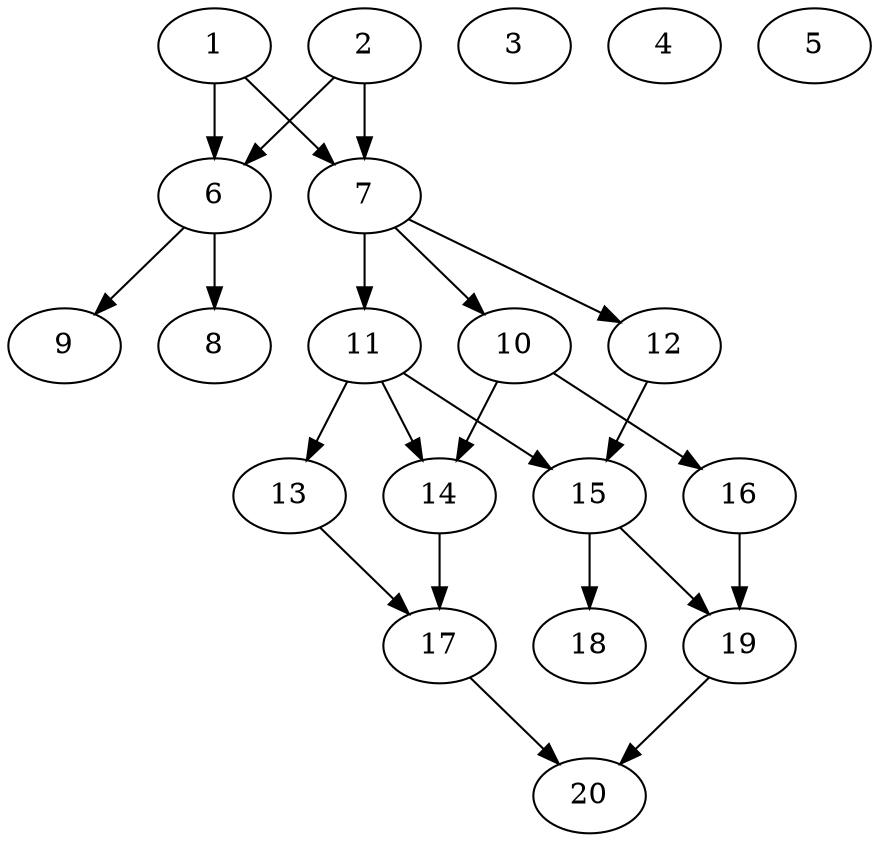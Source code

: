 // DAG automatically generated by daggen at Sat Jul 27 15:37:47 2019
// ./daggen --dot -n 20 --ccr 0.3 --fat 0.5 --regular 0.5 --density 0.4 --mindata 5242880 --maxdata 52428800 
digraph G {
  1 [size="135144107", alpha="0.14", expect_size="40543232"] 
  1 -> 6 [size ="40543232"]
  1 -> 7 [size ="40543232"]
  2 [size="17602560", alpha="0.07", expect_size="5280768"] 
  2 -> 6 [size ="5280768"]
  2 -> 7 [size ="5280768"]
  3 [size="172127573", alpha="0.16", expect_size="51638272"] 
  4 [size="20736000", alpha="0.00", expect_size="6220800"] 
  5 [size="25214293", alpha="0.03", expect_size="7564288"] 
  6 [size="120378027", alpha="0.17", expect_size="36113408"] 
  6 -> 8 [size ="36113408"]
  6 -> 9 [size ="36113408"]
  7 [size="40574293", alpha="0.08", expect_size="12172288"] 
  7 -> 10 [size ="12172288"]
  7 -> 11 [size ="12172288"]
  7 -> 12 [size ="12172288"]
  8 [size="120616960", alpha="0.05", expect_size="36185088"] 
  9 [size="73393493", alpha="0.09", expect_size="22018048"] 
  10 [size="34321067", alpha="0.17", expect_size="10296320"] 
  10 -> 14 [size ="10296320"]
  10 -> 16 [size ="10296320"]
  11 [size="85319680", alpha="0.16", expect_size="25595904"] 
  11 -> 13 [size ="25595904"]
  11 -> 14 [size ="25595904"]
  11 -> 15 [size ="25595904"]
  12 [size="39994027", alpha="0.12", expect_size="11998208"] 
  12 -> 15 [size ="11998208"]
  13 [size="98771627", alpha="0.10", expect_size="29631488"] 
  13 -> 17 [size ="29631488"]
  14 [size="70758400", alpha="0.08", expect_size="21227520"] 
  14 -> 17 [size ="21227520"]
  15 [size="73864533", alpha="0.13", expect_size="22159360"] 
  15 -> 18 [size ="22159360"]
  15 -> 19 [size ="22159360"]
  16 [size="95791787", alpha="0.06", expect_size="28737536"] 
  16 -> 19 [size ="28737536"]
  17 [size="74373120", alpha="0.07", expect_size="22311936"] 
  17 -> 20 [size ="22311936"]
  18 [size="136983893", alpha="0.16", expect_size="41095168"] 
  19 [size="173994667", alpha="0.01", expect_size="52198400"] 
  19 -> 20 [size ="52198400"]
  20 [size="88473600", alpha="0.17", expect_size="26542080"] 
}

